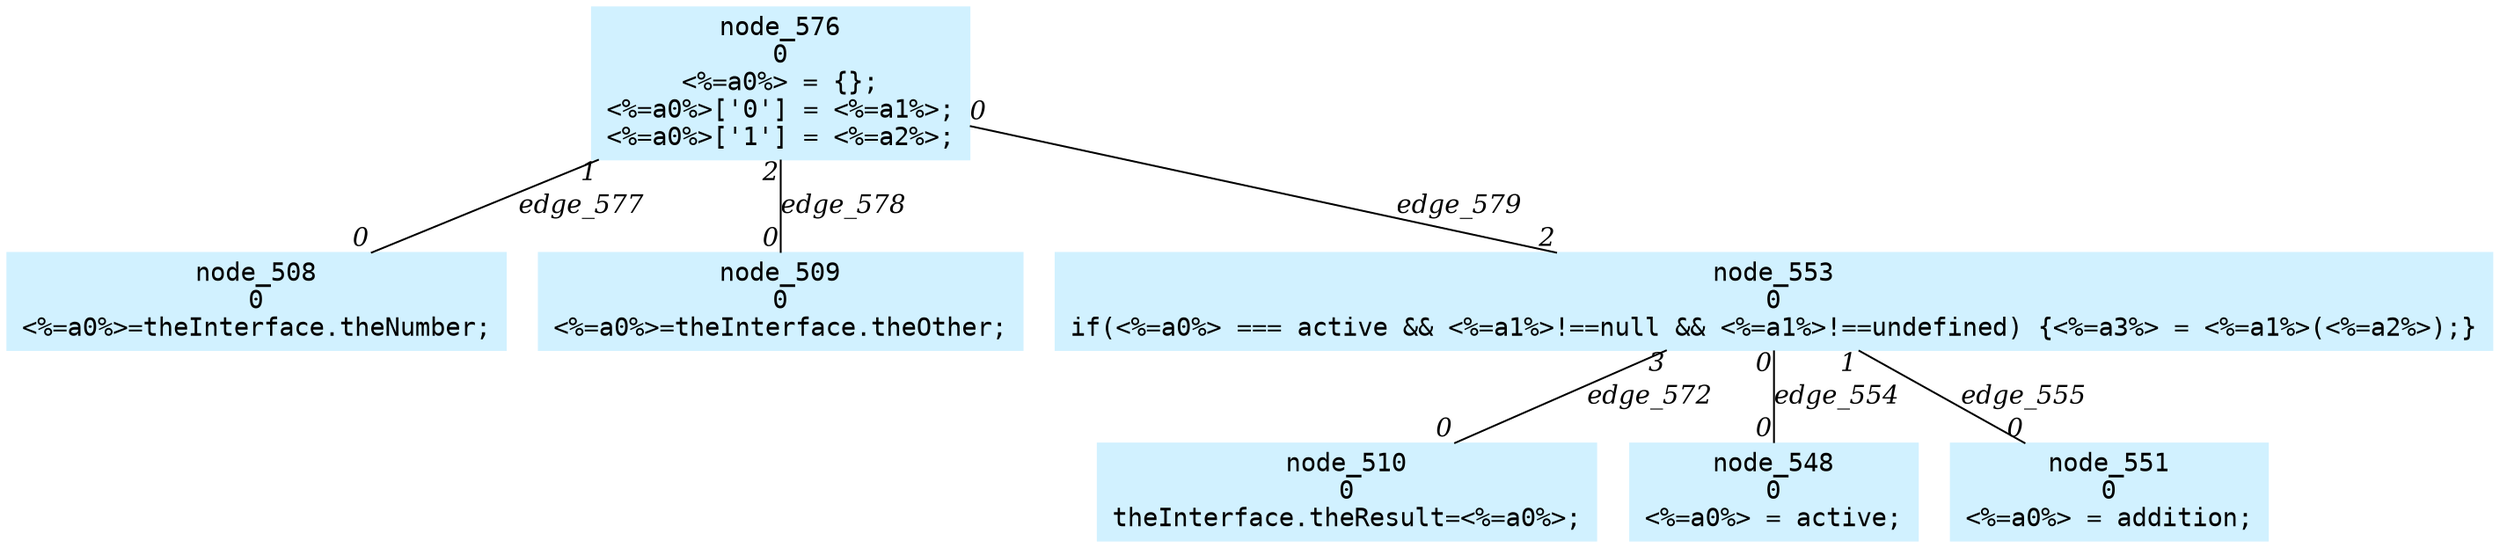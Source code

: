digraph g{node_508 [shape=box, style=filled, color="#d1f1ff", fontname="Courier", label="node_508
0
<%=a0%>=theInterface.theNumber;
" ]
node_509 [shape=box, style=filled, color="#d1f1ff", fontname="Courier", label="node_509
0
<%=a0%>=theInterface.theOther;
" ]
node_510 [shape=box, style=filled, color="#d1f1ff", fontname="Courier", label="node_510
0
theInterface.theResult=<%=a0%>;
" ]
node_548 [shape=box, style=filled, color="#d1f1ff", fontname="Courier", label="node_548
0
<%=a0%> = active;
" ]
node_551 [shape=box, style=filled, color="#d1f1ff", fontname="Courier", label="node_551
0
<%=a0%> = addition;
" ]
node_553 [shape=box, style=filled, color="#d1f1ff", fontname="Courier", label="node_553
0
if(<%=a0%> === active && <%=a1%>!==null && <%=a1%>!==undefined) {<%=a3%> = <%=a1%>(<%=a2%>);}
" ]
node_576 [shape=box, style=filled, color="#d1f1ff", fontname="Courier", label="node_576
0
<%=a0%> = {};
<%=a0%>['0'] = <%=a1%>;
<%=a0%>['1'] = <%=a2%>;
" ]
node_553 -> node_548 [dir=none, arrowHead=none, fontname="Times-Italic", label="edge_554",  headlabel="0", taillabel="0" ]
node_553 -> node_551 [dir=none, arrowHead=none, fontname="Times-Italic", label="edge_555",  headlabel="0", taillabel="1" ]
node_553 -> node_510 [dir=none, arrowHead=none, fontname="Times-Italic", label="edge_572",  headlabel="0", taillabel="3" ]
node_576 -> node_508 [dir=none, arrowHead=none, fontname="Times-Italic", label="edge_577",  headlabel="0", taillabel="1" ]
node_576 -> node_509 [dir=none, arrowHead=none, fontname="Times-Italic", label="edge_578",  headlabel="0", taillabel="2" ]
node_576 -> node_553 [dir=none, arrowHead=none, fontname="Times-Italic", label="edge_579",  headlabel="2", taillabel="0" ]
}